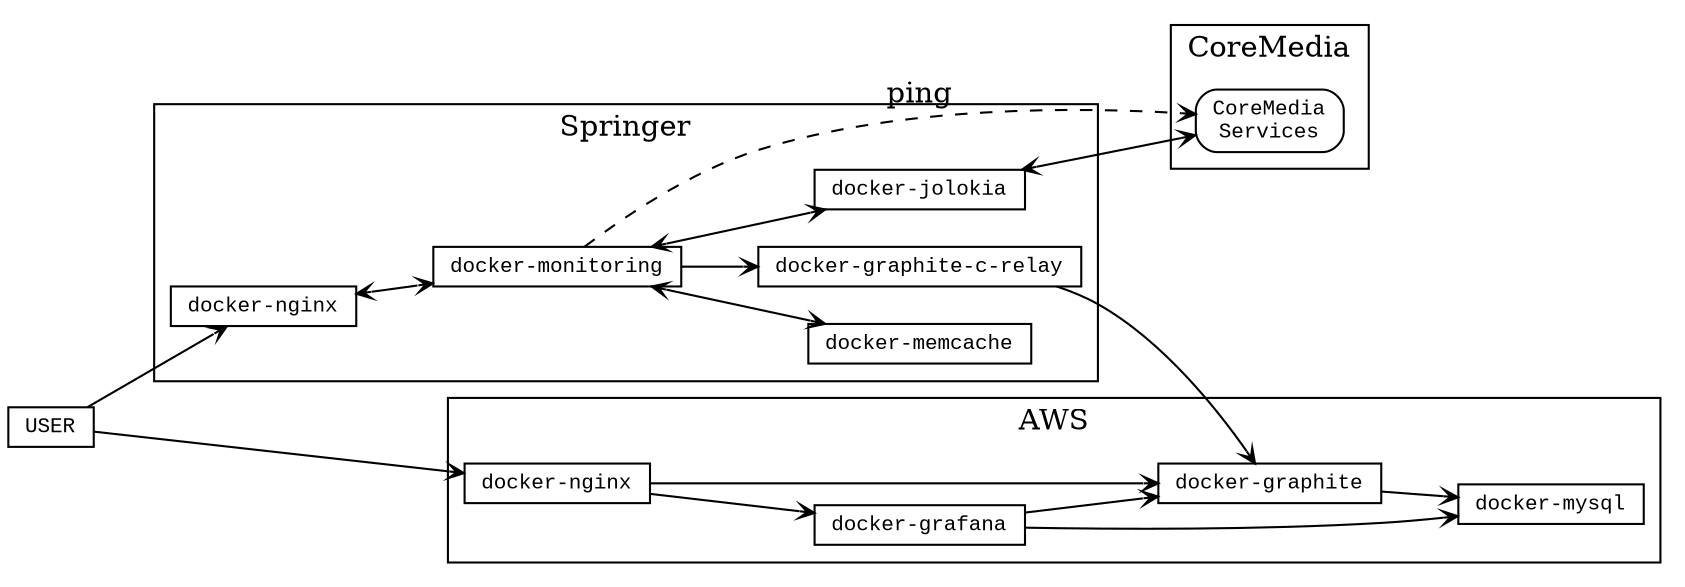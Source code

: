 // create: dot overview.dot  -Tpng -o assets/overview.png

digraph G {

//   nodesep=1.0 // increases the separation between nodes
//   ratio=1
//   overlap=false
//   start=1
//   concentrate=false
//   size="15,10";
  rankdir="LR";


  node [
    fontname="Courier New",
    fontsize=10,
    height=0.2,
    width=0.2,
    shape=box
  ]
  edge [
    style=solid,
    arrowhead="vee",
    arrowtail="vee",
    arrowsize="0.7",
  ]

//   1->2->3->4[arrowhead=none]

  subgraph level0{

    user                [label="USER",shape=box]
//     { rank=same; user, coremedia }
  }

  subgraph cluster_aws{
    label = "AWS";
    nginx               [label="docker-nginx"];
    database            [label="docker-mysql"];
//     icinga2core         [label="docker-icinga2"];
//     icingaweb2          [label="docker-icingaweb2"];
    graphite            [label="docker-graphite"];
    grafana             [label="docker-grafana"];
//     { rank=same; icingaweb2 grafana }
//     { rank=same; database graphite }
  }

  subgraph cluster_springer{
    label = "Springer";
    nginx2              [label="docker-nginx"];
    memcache            [label="docker-memcache"];
    jolokia             [label="docker-jolokia"];
    graphiteRelay       [label="docker-graphite-c-relay"];
    cmMonitoring        [label="docker-monitoring"];
//     icinga2satelite    [label="docker-icinga2satelite"];

    { rank=same; memcache, jolokia, graphiteRelay }
  }

  subgraph cluster_cm{
    label = "CoreMedia";
    coremedia           [label="CoreMedia\nServices",shape=box,style=rounded];
  }


  user -> nginx
  user -> nginx2


//   { rank=same; icingaweb2 grafana cmMonitoring }
//   { rank=same; icinga2core jolokia }
//   { rank=same; graphite database memcache jolokia }

  nginx2 -> cmMonitoring [dir=both]
  nginx -> grafana
  nginx -> graphite
//   nginx -> icinga2core
//   nginx -> icingaweb2

//   icinga2satelite -> icinga2core
//   icinga2satelite  -> coremedia

  cmMonitoring -> coremedia [style=dashed,label="ping"]
  cmMonitoring -> jolokia  [dir=both]
  cmMonitoring -> memcache [dir=both]
  cmMonitoring -> graphiteRelay

  graphiteRelay -> graphite

//   icinga2core  -> database
//   icinga2core  -> memcache
//   icingaweb2   -> database

  grafana      -> database
  grafana      -> graphite
//   grafana      -> memcache

  graphite     -> database

  jolokia      -> coremedia [dir=both]

}
